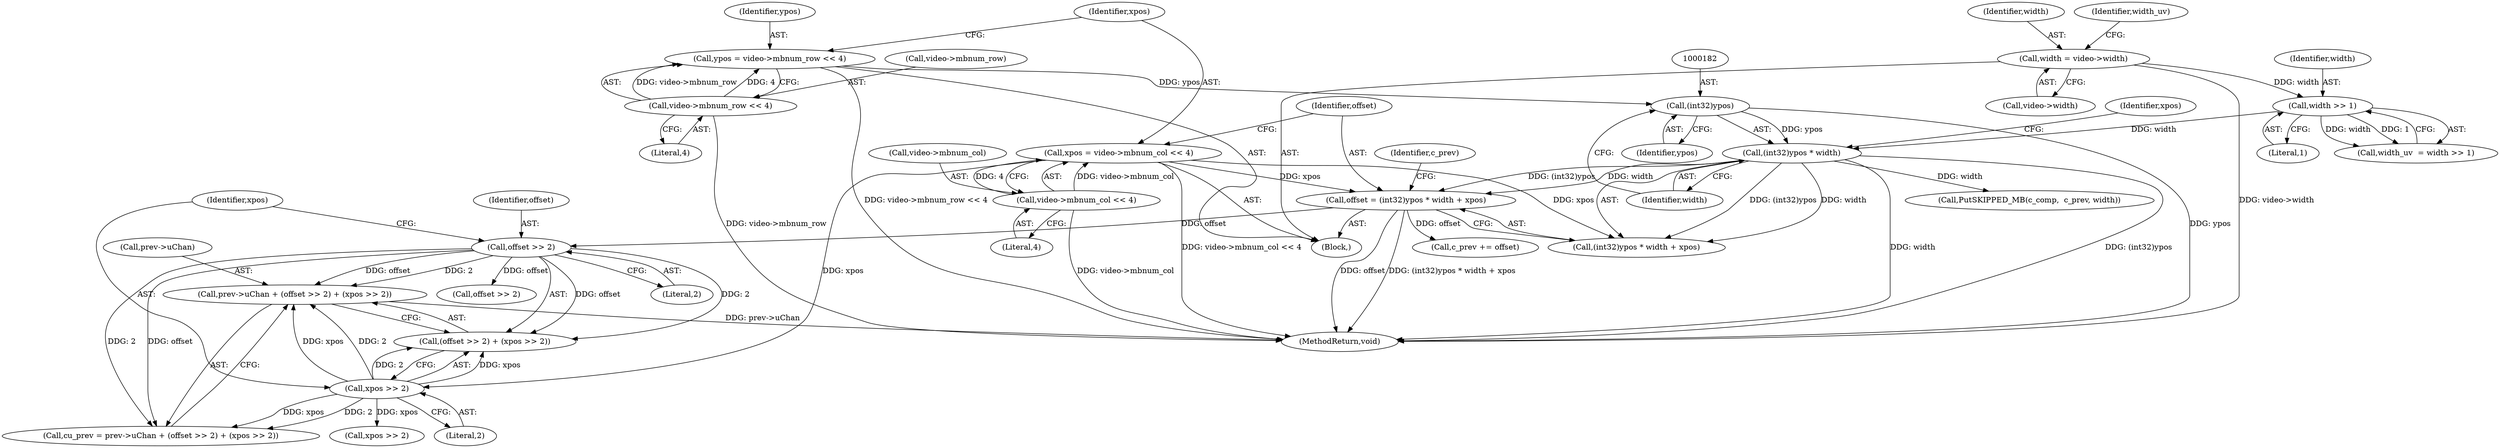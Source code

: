 digraph "0_Android_961e5ac5788b52304e64b9a509781beaf5201fb0_0@pointer" {
"1000206" [label="(Call,prev->uChan + (offset >> 2) + (xpos >> 2))"];
"1000211" [label="(Call,offset >> 2)"];
"1000177" [label="(Call,offset = (int32)ypos * width + xpos)"];
"1000180" [label="(Call,(int32)ypos * width)"];
"1000181" [label="(Call,(int32)ypos)"];
"1000163" [label="(Call,ypos = video->mbnum_row << 4)"];
"1000165" [label="(Call,video->mbnum_row << 4)"];
"1000160" [label="(Call,width >> 1)"];
"1000153" [label="(Call,width = video->width)"];
"1000170" [label="(Call,xpos = video->mbnum_col << 4)"];
"1000172" [label="(Call,video->mbnum_col << 4)"];
"1000214" [label="(Call,xpos >> 2)"];
"1000154" [label="(Identifier,width)"];
"1000268" [label="(Call,PutSKIPPED_MB(c_comp,  c_prev, width))"];
"1000201" [label="(Call,c_prev += offset)"];
"1000227" [label="(Call,xpos >> 2)"];
"1000185" [label="(Identifier,xpos)"];
"1000112" [label="(Block,)"];
"1000401" [label="(MethodReturn,void)"];
"1000176" [label="(Literal,4)"];
"1000163" [label="(Call,ypos = video->mbnum_row << 4)"];
"1000155" [label="(Call,video->width)"];
"1000169" [label="(Literal,4)"];
"1000216" [label="(Literal,2)"];
"1000179" [label="(Call,(int32)ypos * width + xpos)"];
"1000211" [label="(Call,offset >> 2)"];
"1000224" [label="(Call,offset >> 2)"];
"1000170" [label="(Call,xpos = video->mbnum_col << 4)"];
"1000206" [label="(Call,prev->uChan + (offset >> 2) + (xpos >> 2))"];
"1000171" [label="(Identifier,xpos)"];
"1000166" [label="(Call,video->mbnum_row)"];
"1000159" [label="(Identifier,width_uv)"];
"1000162" [label="(Literal,1)"];
"1000187" [label="(Identifier,c_prev)"];
"1000178" [label="(Identifier,offset)"];
"1000213" [label="(Literal,2)"];
"1000180" [label="(Call,(int32)ypos * width)"];
"1000181" [label="(Call,(int32)ypos)"];
"1000161" [label="(Identifier,width)"];
"1000177" [label="(Call,offset = (int32)ypos * width + xpos)"];
"1000204" [label="(Call,cu_prev = prev->uChan + (offset >> 2) + (xpos >> 2))"];
"1000153" [label="(Call,width = video->width)"];
"1000160" [label="(Call,width >> 1)"];
"1000164" [label="(Identifier,ypos)"];
"1000173" [label="(Call,video->mbnum_col)"];
"1000212" [label="(Identifier,offset)"];
"1000207" [label="(Call,prev->uChan)"];
"1000215" [label="(Identifier,xpos)"];
"1000165" [label="(Call,video->mbnum_row << 4)"];
"1000158" [label="(Call,width_uv  = width >> 1)"];
"1000184" [label="(Identifier,width)"];
"1000210" [label="(Call,(offset >> 2) + (xpos >> 2))"];
"1000183" [label="(Identifier,ypos)"];
"1000214" [label="(Call,xpos >> 2)"];
"1000172" [label="(Call,video->mbnum_col << 4)"];
"1000206" -> "1000204"  [label="AST: "];
"1000206" -> "1000210"  [label="CFG: "];
"1000207" -> "1000206"  [label="AST: "];
"1000210" -> "1000206"  [label="AST: "];
"1000204" -> "1000206"  [label="CFG: "];
"1000206" -> "1000401"  [label="DDG: prev->uChan"];
"1000211" -> "1000206"  [label="DDG: offset"];
"1000211" -> "1000206"  [label="DDG: 2"];
"1000214" -> "1000206"  [label="DDG: xpos"];
"1000214" -> "1000206"  [label="DDG: 2"];
"1000211" -> "1000210"  [label="AST: "];
"1000211" -> "1000213"  [label="CFG: "];
"1000212" -> "1000211"  [label="AST: "];
"1000213" -> "1000211"  [label="AST: "];
"1000215" -> "1000211"  [label="CFG: "];
"1000211" -> "1000204"  [label="DDG: offset"];
"1000211" -> "1000204"  [label="DDG: 2"];
"1000211" -> "1000210"  [label="DDG: offset"];
"1000211" -> "1000210"  [label="DDG: 2"];
"1000177" -> "1000211"  [label="DDG: offset"];
"1000211" -> "1000224"  [label="DDG: offset"];
"1000177" -> "1000112"  [label="AST: "];
"1000177" -> "1000179"  [label="CFG: "];
"1000178" -> "1000177"  [label="AST: "];
"1000179" -> "1000177"  [label="AST: "];
"1000187" -> "1000177"  [label="CFG: "];
"1000177" -> "1000401"  [label="DDG: offset"];
"1000177" -> "1000401"  [label="DDG: (int32)ypos * width + xpos"];
"1000180" -> "1000177"  [label="DDG: (int32)ypos"];
"1000180" -> "1000177"  [label="DDG: width"];
"1000170" -> "1000177"  [label="DDG: xpos"];
"1000177" -> "1000201"  [label="DDG: offset"];
"1000180" -> "1000179"  [label="AST: "];
"1000180" -> "1000184"  [label="CFG: "];
"1000181" -> "1000180"  [label="AST: "];
"1000184" -> "1000180"  [label="AST: "];
"1000185" -> "1000180"  [label="CFG: "];
"1000180" -> "1000401"  [label="DDG: width"];
"1000180" -> "1000401"  [label="DDG: (int32)ypos"];
"1000180" -> "1000179"  [label="DDG: (int32)ypos"];
"1000180" -> "1000179"  [label="DDG: width"];
"1000181" -> "1000180"  [label="DDG: ypos"];
"1000160" -> "1000180"  [label="DDG: width"];
"1000180" -> "1000268"  [label="DDG: width"];
"1000181" -> "1000183"  [label="CFG: "];
"1000182" -> "1000181"  [label="AST: "];
"1000183" -> "1000181"  [label="AST: "];
"1000184" -> "1000181"  [label="CFG: "];
"1000181" -> "1000401"  [label="DDG: ypos"];
"1000163" -> "1000181"  [label="DDG: ypos"];
"1000163" -> "1000112"  [label="AST: "];
"1000163" -> "1000165"  [label="CFG: "];
"1000164" -> "1000163"  [label="AST: "];
"1000165" -> "1000163"  [label="AST: "];
"1000171" -> "1000163"  [label="CFG: "];
"1000163" -> "1000401"  [label="DDG: video->mbnum_row << 4"];
"1000165" -> "1000163"  [label="DDG: video->mbnum_row"];
"1000165" -> "1000163"  [label="DDG: 4"];
"1000165" -> "1000169"  [label="CFG: "];
"1000166" -> "1000165"  [label="AST: "];
"1000169" -> "1000165"  [label="AST: "];
"1000165" -> "1000401"  [label="DDG: video->mbnum_row"];
"1000160" -> "1000158"  [label="AST: "];
"1000160" -> "1000162"  [label="CFG: "];
"1000161" -> "1000160"  [label="AST: "];
"1000162" -> "1000160"  [label="AST: "];
"1000158" -> "1000160"  [label="CFG: "];
"1000160" -> "1000158"  [label="DDG: width"];
"1000160" -> "1000158"  [label="DDG: 1"];
"1000153" -> "1000160"  [label="DDG: width"];
"1000153" -> "1000112"  [label="AST: "];
"1000153" -> "1000155"  [label="CFG: "];
"1000154" -> "1000153"  [label="AST: "];
"1000155" -> "1000153"  [label="AST: "];
"1000159" -> "1000153"  [label="CFG: "];
"1000153" -> "1000401"  [label="DDG: video->width"];
"1000170" -> "1000112"  [label="AST: "];
"1000170" -> "1000172"  [label="CFG: "];
"1000171" -> "1000170"  [label="AST: "];
"1000172" -> "1000170"  [label="AST: "];
"1000178" -> "1000170"  [label="CFG: "];
"1000170" -> "1000401"  [label="DDG: video->mbnum_col << 4"];
"1000172" -> "1000170"  [label="DDG: video->mbnum_col"];
"1000172" -> "1000170"  [label="DDG: 4"];
"1000170" -> "1000179"  [label="DDG: xpos"];
"1000170" -> "1000214"  [label="DDG: xpos"];
"1000172" -> "1000176"  [label="CFG: "];
"1000173" -> "1000172"  [label="AST: "];
"1000176" -> "1000172"  [label="AST: "];
"1000172" -> "1000401"  [label="DDG: video->mbnum_col"];
"1000214" -> "1000210"  [label="AST: "];
"1000214" -> "1000216"  [label="CFG: "];
"1000215" -> "1000214"  [label="AST: "];
"1000216" -> "1000214"  [label="AST: "];
"1000210" -> "1000214"  [label="CFG: "];
"1000214" -> "1000204"  [label="DDG: xpos"];
"1000214" -> "1000204"  [label="DDG: 2"];
"1000214" -> "1000210"  [label="DDG: xpos"];
"1000214" -> "1000210"  [label="DDG: 2"];
"1000214" -> "1000227"  [label="DDG: xpos"];
}

